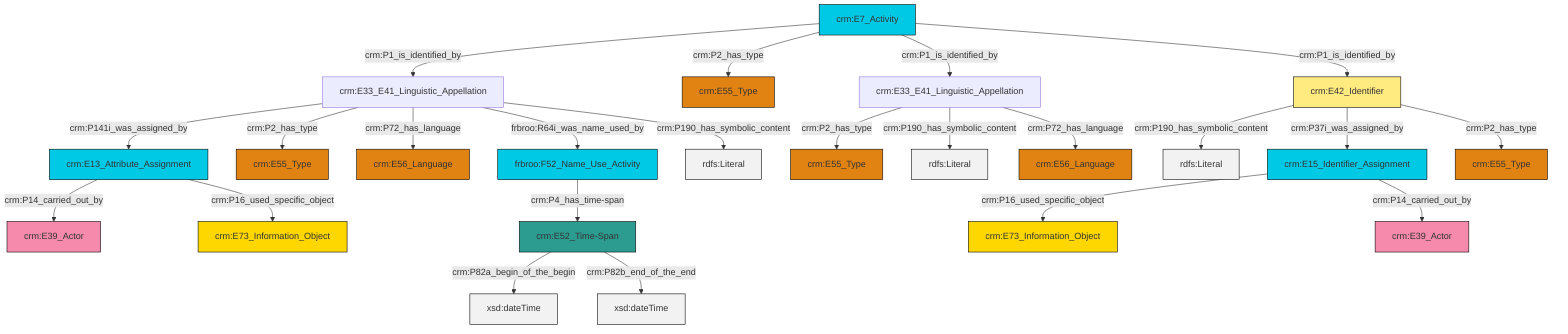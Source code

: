 graph TD
classDef Literal fill:#f2f2f2,stroke:#000000;
classDef CRM_Entity fill:#FFFFFF,stroke:#000000;
classDef Temporal_Entity fill:#00C9E6, stroke:#000000;
classDef Type fill:#E18312, stroke:#000000;
classDef Time-Span fill:#2C9C91, stroke:#000000;
classDef Appellation fill:#FFEB7F, stroke:#000000;
classDef Place fill:#008836, stroke:#000000;
classDef Persistent_Item fill:#B266B2, stroke:#000000;
classDef Conceptual_Object fill:#FFD700, stroke:#000000;
classDef Physical_Thing fill:#D2B48C, stroke:#000000;
classDef Actor fill:#f58aad, stroke:#000000;
classDef PC_Classes fill:#4ce600, stroke:#000000;
classDef Multi fill:#cccccc,stroke:#000000;

2["crm:E13_Attribute_Assignment"]:::Temporal_Entity -->|crm:P14_carried_out_by| 3["crm:E39_Actor"]:::Actor
4["crm:E33_E41_Linguistic_Appellation"]:::Default -->|crm:P141i_was_assigned_by| 2["crm:E13_Attribute_Assignment"]:::Temporal_Entity
6["crm:E42_Identifier"]:::Appellation -->|crm:P190_has_symbolic_content| 7[rdfs:Literal]:::Literal
8["crm:E52_Time-Span"]:::Time-Span -->|crm:P82a_begin_of_the_begin| 9[xsd:dateTime]:::Literal
4["crm:E33_E41_Linguistic_Appellation"]:::Default -->|crm:P2_has_type| 10["crm:E55_Type"]:::Type
12["crm:E7_Activity"]:::Temporal_Entity -->|crm:P1_is_identified_by| 4["crm:E33_E41_Linguistic_Appellation"]:::Default
6["crm:E42_Identifier"]:::Appellation -->|crm:P37i_was_assigned_by| 17["crm:E15_Identifier_Assignment"]:::Temporal_Entity
17["crm:E15_Identifier_Assignment"]:::Temporal_Entity -->|crm:P16_used_specific_object| 0["crm:E73_Information_Object"]:::Conceptual_Object
20["frbroo:F52_Name_Use_Activity"]:::Temporal_Entity -->|crm:P4_has_time-span| 8["crm:E52_Time-Span"]:::Time-Span
4["crm:E33_E41_Linguistic_Appellation"]:::Default -->|crm:P72_has_language| 22["crm:E56_Language"]:::Type
15["crm:E33_E41_Linguistic_Appellation"]:::Default -->|crm:P2_has_type| 25["crm:E55_Type"]:::Type
4["crm:E33_E41_Linguistic_Appellation"]:::Default -->|frbroo:R64i_was_name_used_by| 20["frbroo:F52_Name_Use_Activity"]:::Temporal_Entity
12["crm:E7_Activity"]:::Temporal_Entity -->|crm:P2_has_type| 32["crm:E55_Type"]:::Type
8["crm:E52_Time-Span"]:::Time-Span -->|crm:P82b_end_of_the_end| 37[xsd:dateTime]:::Literal
6["crm:E42_Identifier"]:::Appellation -->|crm:P2_has_type| 13["crm:E55_Type"]:::Type
15["crm:E33_E41_Linguistic_Appellation"]:::Default -->|crm:P190_has_symbolic_content| 39[rdfs:Literal]:::Literal
15["crm:E33_E41_Linguistic_Appellation"]:::Default -->|crm:P72_has_language| 34["crm:E56_Language"]:::Type
12["crm:E7_Activity"]:::Temporal_Entity -->|crm:P1_is_identified_by| 15["crm:E33_E41_Linguistic_Appellation"]:::Default
4["crm:E33_E41_Linguistic_Appellation"]:::Default -->|crm:P190_has_symbolic_content| 41[rdfs:Literal]:::Literal
17["crm:E15_Identifier_Assignment"]:::Temporal_Entity -->|crm:P14_carried_out_by| 28["crm:E39_Actor"]:::Actor
2["crm:E13_Attribute_Assignment"]:::Temporal_Entity -->|crm:P16_used_specific_object| 30["crm:E73_Information_Object"]:::Conceptual_Object
12["crm:E7_Activity"]:::Temporal_Entity -->|crm:P1_is_identified_by| 6["crm:E42_Identifier"]:::Appellation
